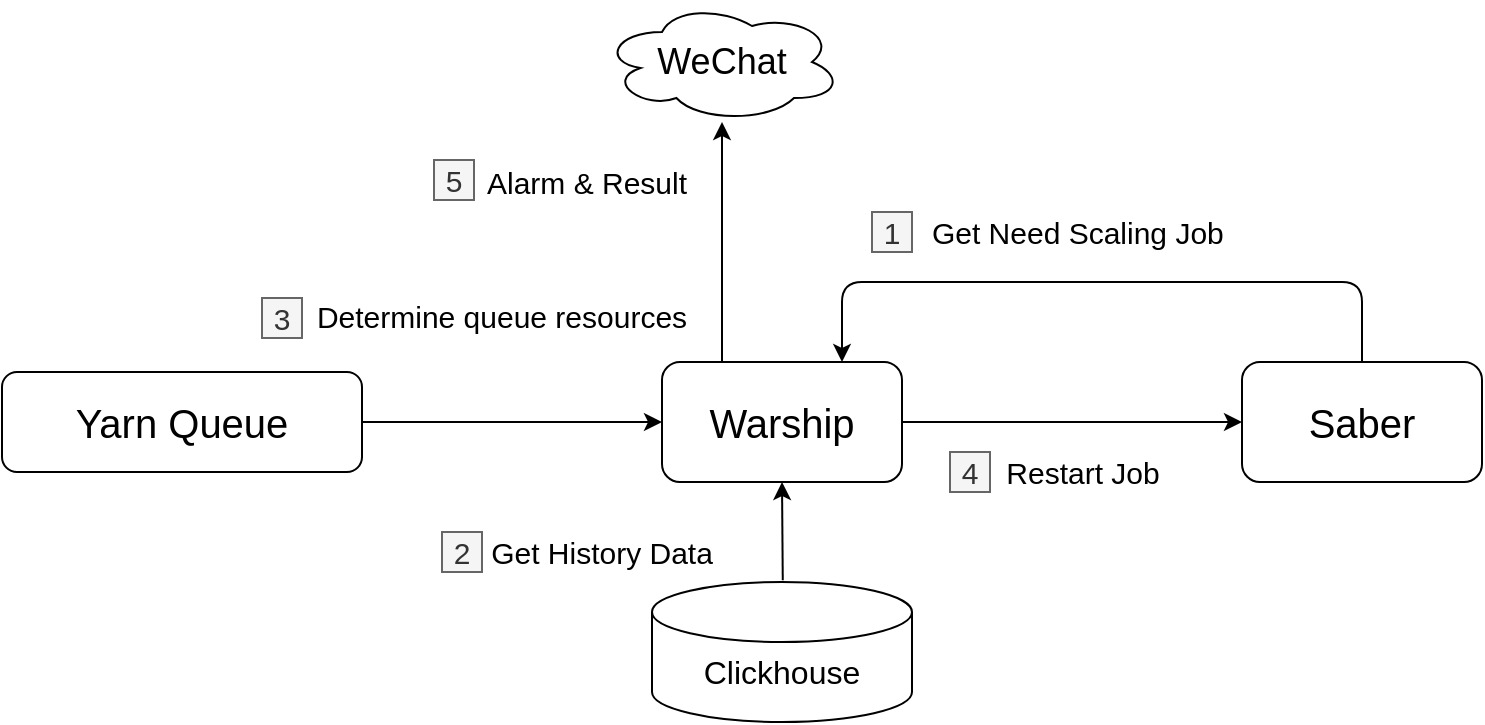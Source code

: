 <mxfile version="13.6.6" type="github">
  <diagram id="g2266GKcHhYfRuPVs197" name="Page-1">
    <mxGraphModel dx="1108" dy="492" grid="1" gridSize="10" guides="1" tooltips="1" connect="1" arrows="1" fold="1" page="1" pageScale="1" pageWidth="1200" pageHeight="1920" math="0" shadow="0">
      <root>
        <mxCell id="0" />
        <mxCell id="1" parent="0" />
        <mxCell id="bjTATPBaipgevdcI6qdA-1" value="" style="shape=cylinder2;whiteSpace=wrap;html=1;boundedLbl=1;backgroundOutline=1;size=15;" vertex="1" parent="1">
          <mxGeometry x="415" y="440" width="130" height="70" as="geometry" />
        </mxCell>
        <mxCell id="bjTATPBaipgevdcI6qdA-4" value="&lt;font style=&quot;font-size: 20px&quot;&gt;Warship&lt;/font&gt;" style="rounded=1;whiteSpace=wrap;html=1;" vertex="1" parent="1">
          <mxGeometry x="420" y="330" width="120" height="60" as="geometry" />
        </mxCell>
        <mxCell id="bjTATPBaipgevdcI6qdA-6" value="&lt;font style=&quot;font-size: 15px&quot;&gt;Get History Data&lt;/font&gt;" style="text;html=1;strokeColor=none;fillColor=none;align=center;verticalAlign=middle;whiteSpace=wrap;rounded=0;" vertex="1" parent="1">
          <mxGeometry x="320" y="410" width="140" height="30" as="geometry" />
        </mxCell>
        <mxCell id="bjTATPBaipgevdcI6qdA-7" value="&lt;font style=&quot;font-size: 20px&quot;&gt;Yarn Queue&lt;/font&gt;" style="rounded=1;whiteSpace=wrap;html=1;" vertex="1" parent="1">
          <mxGeometry x="90" y="335" width="180" height="50" as="geometry" />
        </mxCell>
        <mxCell id="bjTATPBaipgevdcI6qdA-8" value="" style="endArrow=classic;html=1;exitX=1;exitY=0.5;exitDx=0;exitDy=0;entryX=0;entryY=0.5;entryDx=0;entryDy=0;" edge="1" parent="1" source="bjTATPBaipgevdcI6qdA-7" target="bjTATPBaipgevdcI6qdA-4">
          <mxGeometry width="50" height="50" relative="1" as="geometry">
            <mxPoint x="690" y="320" as="sourcePoint" />
            <mxPoint x="740" y="270" as="targetPoint" />
          </mxGeometry>
        </mxCell>
        <mxCell id="bjTATPBaipgevdcI6qdA-9" value="&lt;div&gt;&lt;span style=&quot;font-size: 15px&quot;&gt;Determine queue resources&lt;/span&gt;&lt;/div&gt;&lt;div&gt;&lt;br&gt;&lt;/div&gt;" style="text;html=1;strokeColor=none;fillColor=none;align=center;verticalAlign=middle;whiteSpace=wrap;rounded=0;" vertex="1" parent="1">
          <mxGeometry x="230" y="300" width="220" height="30" as="geometry" />
        </mxCell>
        <mxCell id="bjTATPBaipgevdcI6qdA-10" value="&lt;font style=&quot;font-size: 20px&quot;&gt;Saber&lt;/font&gt;" style="rounded=1;whiteSpace=wrap;html=1;" vertex="1" parent="1">
          <mxGeometry x="710" y="330" width="120" height="60" as="geometry" />
        </mxCell>
        <mxCell id="bjTATPBaipgevdcI6qdA-11" value="" style="edgeStyle=elbowEdgeStyle;elbow=vertical;endArrow=classic;html=1;exitX=0.5;exitY=0;exitDx=0;exitDy=0;entryX=0.75;entryY=0;entryDx=0;entryDy=0;" edge="1" parent="1" source="bjTATPBaipgevdcI6qdA-10" target="bjTATPBaipgevdcI6qdA-4">
          <mxGeometry width="50" height="50" relative="1" as="geometry">
            <mxPoint x="710" y="490" as="sourcePoint" />
            <mxPoint x="500" y="260" as="targetPoint" />
            <Array as="points">
              <mxPoint x="610" y="290" />
            </Array>
          </mxGeometry>
        </mxCell>
        <mxCell id="bjTATPBaipgevdcI6qdA-13" value="" style="endArrow=classic;html=1;exitX=1;exitY=0.5;exitDx=0;exitDy=0;entryX=0;entryY=0.5;entryDx=0;entryDy=0;" edge="1" parent="1" source="bjTATPBaipgevdcI6qdA-4" target="bjTATPBaipgevdcI6qdA-10">
          <mxGeometry width="50" height="50" relative="1" as="geometry">
            <mxPoint x="670" y="470" as="sourcePoint" />
            <mxPoint x="720" y="420" as="targetPoint" />
          </mxGeometry>
        </mxCell>
        <mxCell id="bjTATPBaipgevdcI6qdA-19" value="&lt;font style=&quot;font-size: 15px&quot;&gt;Get Need&amp;nbsp;Scaling Job&amp;nbsp;&lt;/font&gt;" style="text;html=1;strokeColor=none;fillColor=none;align=center;verticalAlign=middle;whiteSpace=wrap;rounded=0;" vertex="1" parent="1">
          <mxGeometry x="540" y="250" width="180" height="30" as="geometry" />
        </mxCell>
        <mxCell id="bjTATPBaipgevdcI6qdA-20" value="&lt;font style=&quot;font-size: 15px&quot;&gt;Restart Job&lt;/font&gt;" style="text;html=1;strokeColor=none;fillColor=none;align=center;verticalAlign=middle;whiteSpace=wrap;rounded=0;" vertex="1" parent="1">
          <mxGeometry x="567.5" y="370" width="125" height="30" as="geometry" />
        </mxCell>
        <mxCell id="bjTATPBaipgevdcI6qdA-21" value="&lt;font style=&quot;font-size: 15px&quot;&gt;2&lt;/font&gt;" style="text;html=1;strokeColor=#666666;fillColor=#f5f5f5;align=center;verticalAlign=middle;whiteSpace=wrap;rounded=0;fontColor=#333333;" vertex="1" parent="1">
          <mxGeometry x="310" y="415" width="20" height="20" as="geometry" />
        </mxCell>
        <mxCell id="bjTATPBaipgevdcI6qdA-22" value="&lt;font style=&quot;font-size: 15px&quot;&gt;1&lt;/font&gt;" style="text;html=1;strokeColor=#666666;fillColor=#f5f5f5;align=center;verticalAlign=middle;whiteSpace=wrap;rounded=0;fontColor=#333333;" vertex="1" parent="1">
          <mxGeometry x="525" y="255" width="20" height="20" as="geometry" />
        </mxCell>
        <mxCell id="bjTATPBaipgevdcI6qdA-23" value="&lt;font style=&quot;font-size: 15px&quot;&gt;3&lt;/font&gt;" style="text;html=1;strokeColor=#666666;fillColor=#f5f5f5;align=center;verticalAlign=middle;whiteSpace=wrap;rounded=0;fontColor=#333333;" vertex="1" parent="1">
          <mxGeometry x="220" y="298" width="20" height="20" as="geometry" />
        </mxCell>
        <mxCell id="bjTATPBaipgevdcI6qdA-24" value="&lt;font style=&quot;font-size: 15px&quot;&gt;4&lt;/font&gt;" style="text;html=1;strokeColor=#666666;fillColor=#f5f5f5;align=center;verticalAlign=middle;whiteSpace=wrap;rounded=0;fontColor=#333333;" vertex="1" parent="1">
          <mxGeometry x="564" y="375" width="20" height="20" as="geometry" />
        </mxCell>
        <mxCell id="bjTATPBaipgevdcI6qdA-25" value="" style="endArrow=classic;html=1;exitX=0.503;exitY=-0.012;exitDx=0;exitDy=0;exitPerimeter=0;entryX=0.5;entryY=1;entryDx=0;entryDy=0;" edge="1" parent="1" source="bjTATPBaipgevdcI6qdA-1" target="bjTATPBaipgevdcI6qdA-4">
          <mxGeometry width="50" height="50" relative="1" as="geometry">
            <mxPoint x="600" y="520" as="sourcePoint" />
            <mxPoint x="650" y="470" as="targetPoint" />
          </mxGeometry>
        </mxCell>
        <mxCell id="bjTATPBaipgevdcI6qdA-26" value="&lt;font style=&quot;font-size: 16px&quot;&gt;Clickhouse&lt;/font&gt;" style="text;html=1;strokeColor=none;fillColor=none;align=center;verticalAlign=middle;whiteSpace=wrap;rounded=0;" vertex="1" parent="1">
          <mxGeometry x="425" y="470" width="110" height="30" as="geometry" />
        </mxCell>
        <mxCell id="bjTATPBaipgevdcI6qdA-27" value="&lt;font style=&quot;font-size: 18px&quot;&gt;WeChat&lt;/font&gt;" style="ellipse;shape=cloud;whiteSpace=wrap;html=1;" vertex="1" parent="1">
          <mxGeometry x="390" y="150" width="120" height="60" as="geometry" />
        </mxCell>
        <mxCell id="bjTATPBaipgevdcI6qdA-28" value="" style="endArrow=classic;html=1;exitX=1;exitY=1;exitDx=0;exitDy=0;" edge="1" parent="1" source="bjTATPBaipgevdcI6qdA-9" target="bjTATPBaipgevdcI6qdA-27">
          <mxGeometry width="50" height="50" relative="1" as="geometry">
            <mxPoint x="460" y="310" as="sourcePoint" />
            <mxPoint x="510" y="260" as="targetPoint" />
          </mxGeometry>
        </mxCell>
        <mxCell id="bjTATPBaipgevdcI6qdA-29" value="&lt;div&gt;&lt;span style=&quot;font-size: 15px&quot;&gt;Alarm &amp;amp; Result&lt;/span&gt;&lt;/div&gt;" style="text;html=1;strokeColor=none;fillColor=none;align=center;verticalAlign=middle;whiteSpace=wrap;rounded=0;" vertex="1" parent="1">
          <mxGeometry x="320" y="225" width="125" height="30" as="geometry" />
        </mxCell>
        <mxCell id="bjTATPBaipgevdcI6qdA-30" value="&lt;span style=&quot;font-size: 15px&quot;&gt;5&lt;/span&gt;" style="text;html=1;strokeColor=#666666;fillColor=#f5f5f5;align=center;verticalAlign=middle;whiteSpace=wrap;rounded=0;fontColor=#333333;" vertex="1" parent="1">
          <mxGeometry x="306" y="229" width="20" height="20" as="geometry" />
        </mxCell>
      </root>
    </mxGraphModel>
  </diagram>
</mxfile>
